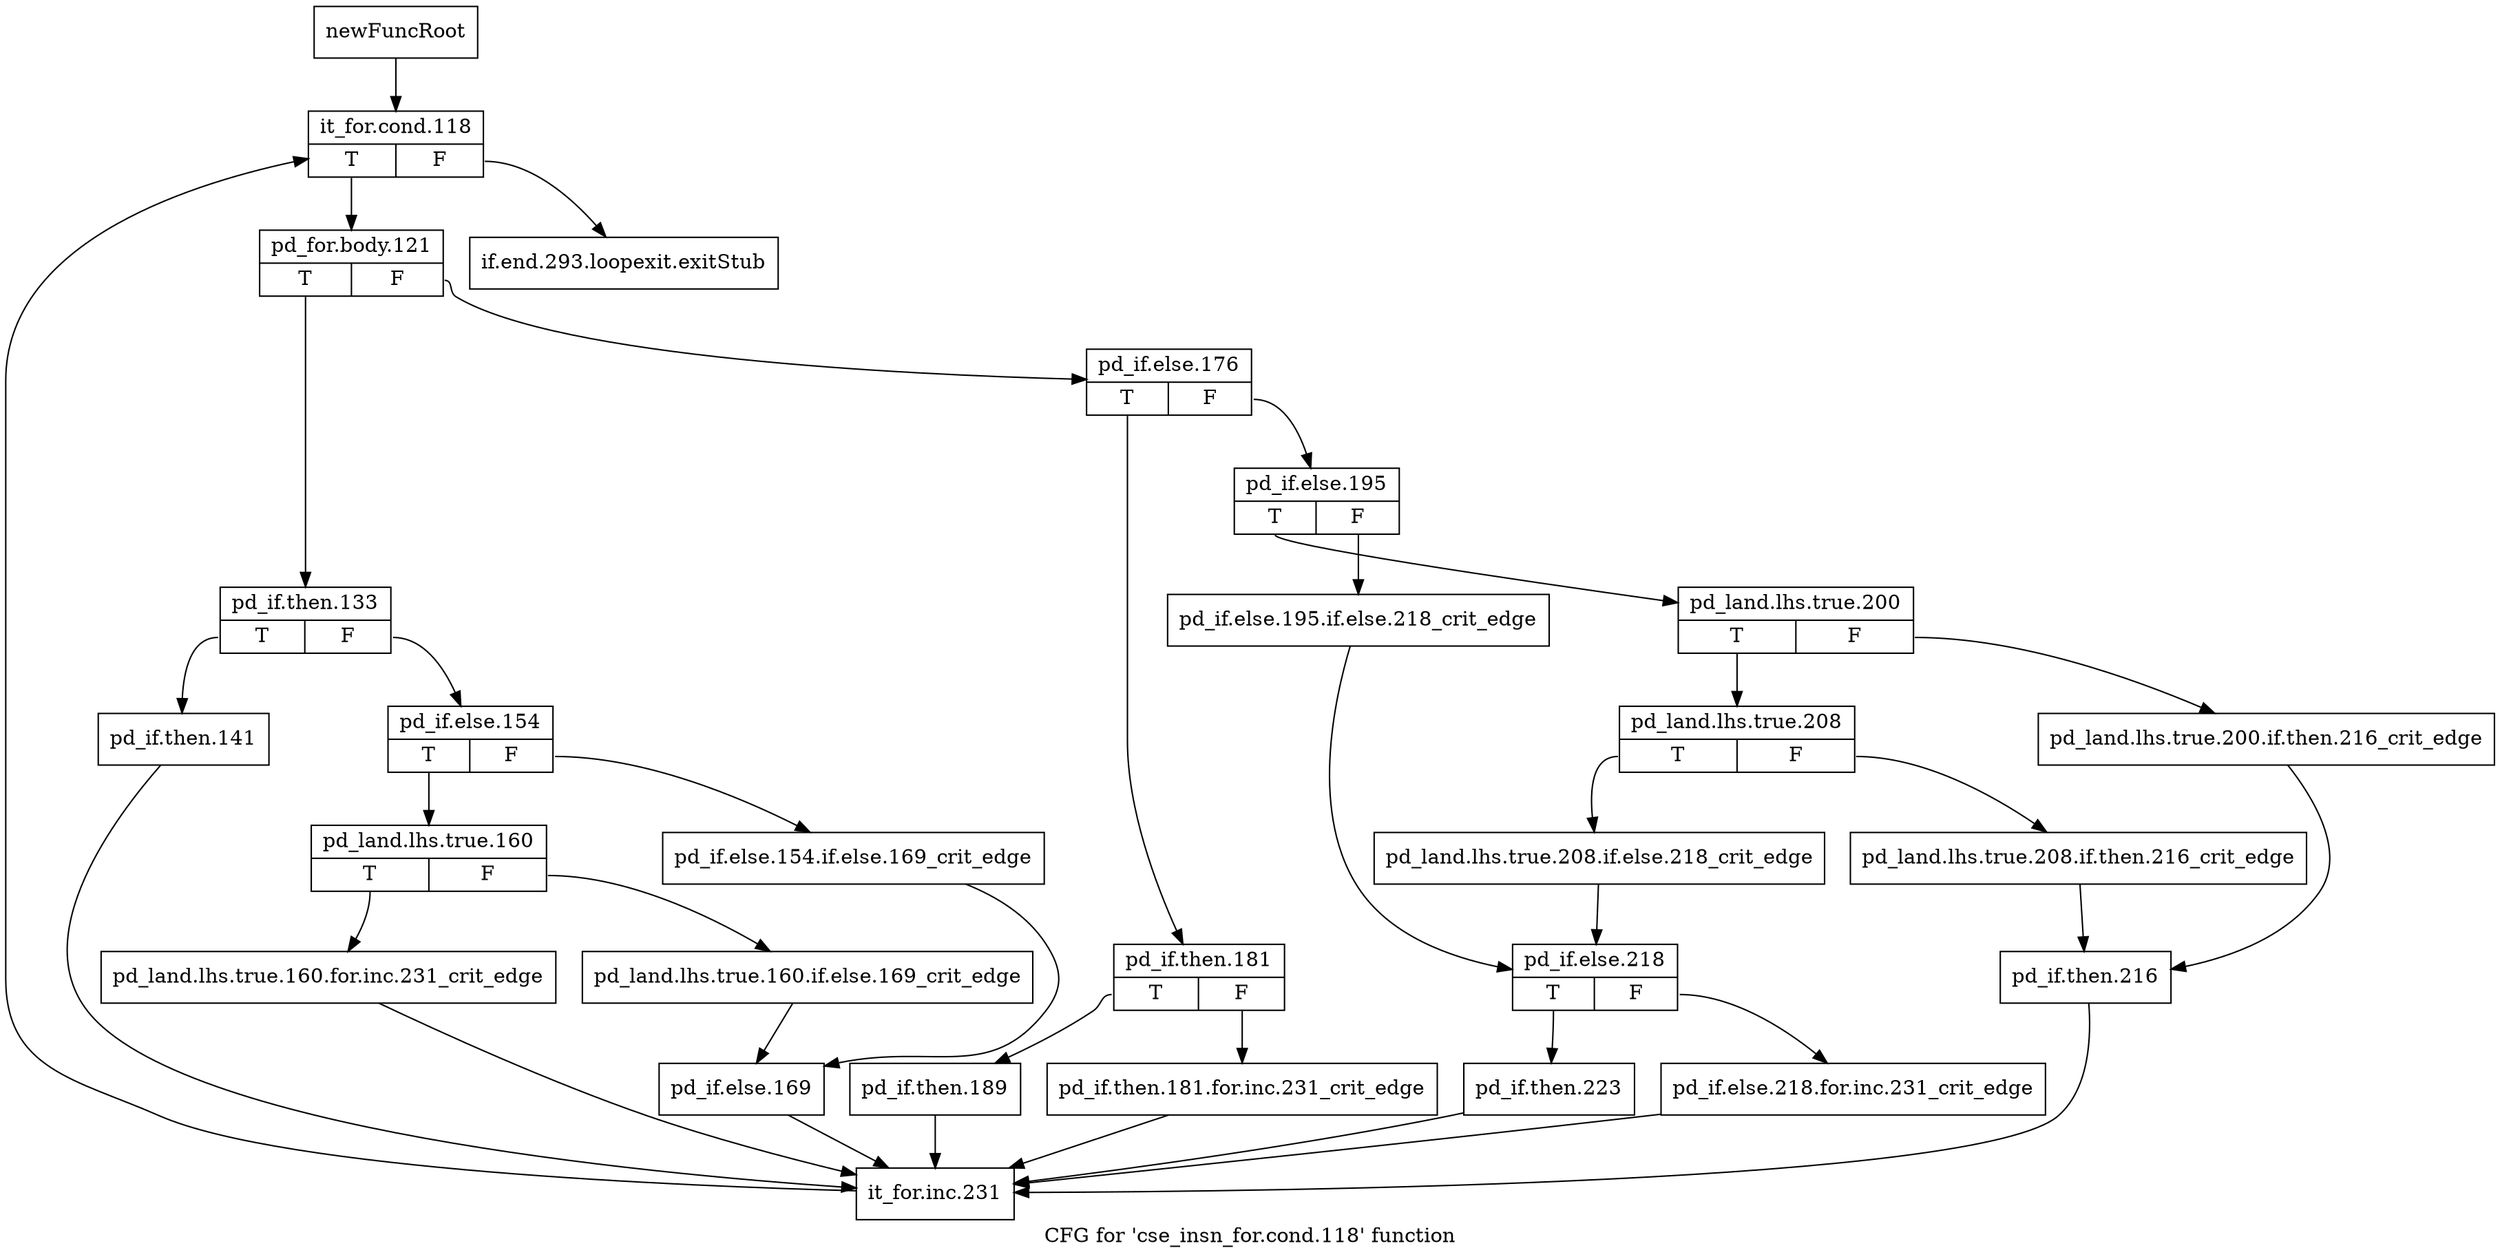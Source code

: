 digraph "CFG for 'cse_insn_for.cond.118' function" {
	label="CFG for 'cse_insn_for.cond.118' function";

	Node0xa8e5540 [shape=record,label="{newFuncRoot}"];
	Node0xa8e5540 -> Node0xa8e55e0;
	Node0xa8e5590 [shape=record,label="{if.end.293.loopexit.exitStub}"];
	Node0xa8e55e0 [shape=record,label="{it_for.cond.118|{<s0>T|<s1>F}}"];
	Node0xa8e55e0:s0 -> Node0xa8e5630;
	Node0xa8e55e0:s1 -> Node0xa8e5590;
	Node0xa8e5630 [shape=record,label="{pd_for.body.121|{<s0>T|<s1>F}}"];
	Node0xa8e5630:s0 -> Node0xa8e5b30;
	Node0xa8e5630:s1 -> Node0xa8e5680;
	Node0xa8e5680 [shape=record,label="{pd_if.else.176|{<s0>T|<s1>F}}"];
	Node0xa8e5680:s0 -> Node0xa8e5a40;
	Node0xa8e5680:s1 -> Node0xa8e56d0;
	Node0xa8e56d0 [shape=record,label="{pd_if.else.195|{<s0>T|<s1>F}}"];
	Node0xa8e56d0:s0 -> Node0xa8e5770;
	Node0xa8e56d0:s1 -> Node0xa8e5720;
	Node0xa8e5720 [shape=record,label="{pd_if.else.195.if.else.218_crit_edge}"];
	Node0xa8e5720 -> Node0xa8e5950;
	Node0xa8e5770 [shape=record,label="{pd_land.lhs.true.200|{<s0>T|<s1>F}}"];
	Node0xa8e5770:s0 -> Node0xa8e5810;
	Node0xa8e5770:s1 -> Node0xa8e57c0;
	Node0xa8e57c0 [shape=record,label="{pd_land.lhs.true.200.if.then.216_crit_edge}"];
	Node0xa8e57c0 -> Node0xa8e58b0;
	Node0xa8e5810 [shape=record,label="{pd_land.lhs.true.208|{<s0>T|<s1>F}}"];
	Node0xa8e5810:s0 -> Node0xa8e5900;
	Node0xa8e5810:s1 -> Node0xa8e5860;
	Node0xa8e5860 [shape=record,label="{pd_land.lhs.true.208.if.then.216_crit_edge}"];
	Node0xa8e5860 -> Node0xa8e58b0;
	Node0xa8e58b0 [shape=record,label="{pd_if.then.216}"];
	Node0xa8e58b0 -> Node0xa8e5db0;
	Node0xa8e5900 [shape=record,label="{pd_land.lhs.true.208.if.else.218_crit_edge}"];
	Node0xa8e5900 -> Node0xa8e5950;
	Node0xa8e5950 [shape=record,label="{pd_if.else.218|{<s0>T|<s1>F}}"];
	Node0xa8e5950:s0 -> Node0xa8e59f0;
	Node0xa8e5950:s1 -> Node0xa8e59a0;
	Node0xa8e59a0 [shape=record,label="{pd_if.else.218.for.inc.231_crit_edge}"];
	Node0xa8e59a0 -> Node0xa8e5db0;
	Node0xa8e59f0 [shape=record,label="{pd_if.then.223}"];
	Node0xa8e59f0 -> Node0xa8e5db0;
	Node0xa8e5a40 [shape=record,label="{pd_if.then.181|{<s0>T|<s1>F}}"];
	Node0xa8e5a40:s0 -> Node0xa8e5ae0;
	Node0xa8e5a40:s1 -> Node0xa8e5a90;
	Node0xa8e5a90 [shape=record,label="{pd_if.then.181.for.inc.231_crit_edge}"];
	Node0xa8e5a90 -> Node0xa8e5db0;
	Node0xa8e5ae0 [shape=record,label="{pd_if.then.189}"];
	Node0xa8e5ae0 -> Node0xa8e5db0;
	Node0xa8e5b30 [shape=record,label="{pd_if.then.133|{<s0>T|<s1>F}}"];
	Node0xa8e5b30:s0 -> Node0xa8e5d60;
	Node0xa8e5b30:s1 -> Node0xa8e5b80;
	Node0xa8e5b80 [shape=record,label="{pd_if.else.154|{<s0>T|<s1>F}}"];
	Node0xa8e5b80:s0 -> Node0xa8e5c20;
	Node0xa8e5b80:s1 -> Node0xa8e5bd0;
	Node0xa8e5bd0 [shape=record,label="{pd_if.else.154.if.else.169_crit_edge}"];
	Node0xa8e5bd0 -> Node0xa8e5cc0;
	Node0xa8e5c20 [shape=record,label="{pd_land.lhs.true.160|{<s0>T|<s1>F}}"];
	Node0xa8e5c20:s0 -> Node0xa8e5d10;
	Node0xa8e5c20:s1 -> Node0xa8e5c70;
	Node0xa8e5c70 [shape=record,label="{pd_land.lhs.true.160.if.else.169_crit_edge}"];
	Node0xa8e5c70 -> Node0xa8e5cc0;
	Node0xa8e5cc0 [shape=record,label="{pd_if.else.169}"];
	Node0xa8e5cc0 -> Node0xa8e5db0;
	Node0xa8e5d10 [shape=record,label="{pd_land.lhs.true.160.for.inc.231_crit_edge}"];
	Node0xa8e5d10 -> Node0xa8e5db0;
	Node0xa8e5d60 [shape=record,label="{pd_if.then.141}"];
	Node0xa8e5d60 -> Node0xa8e5db0;
	Node0xa8e5db0 [shape=record,label="{it_for.inc.231}"];
	Node0xa8e5db0 -> Node0xa8e55e0;
}
